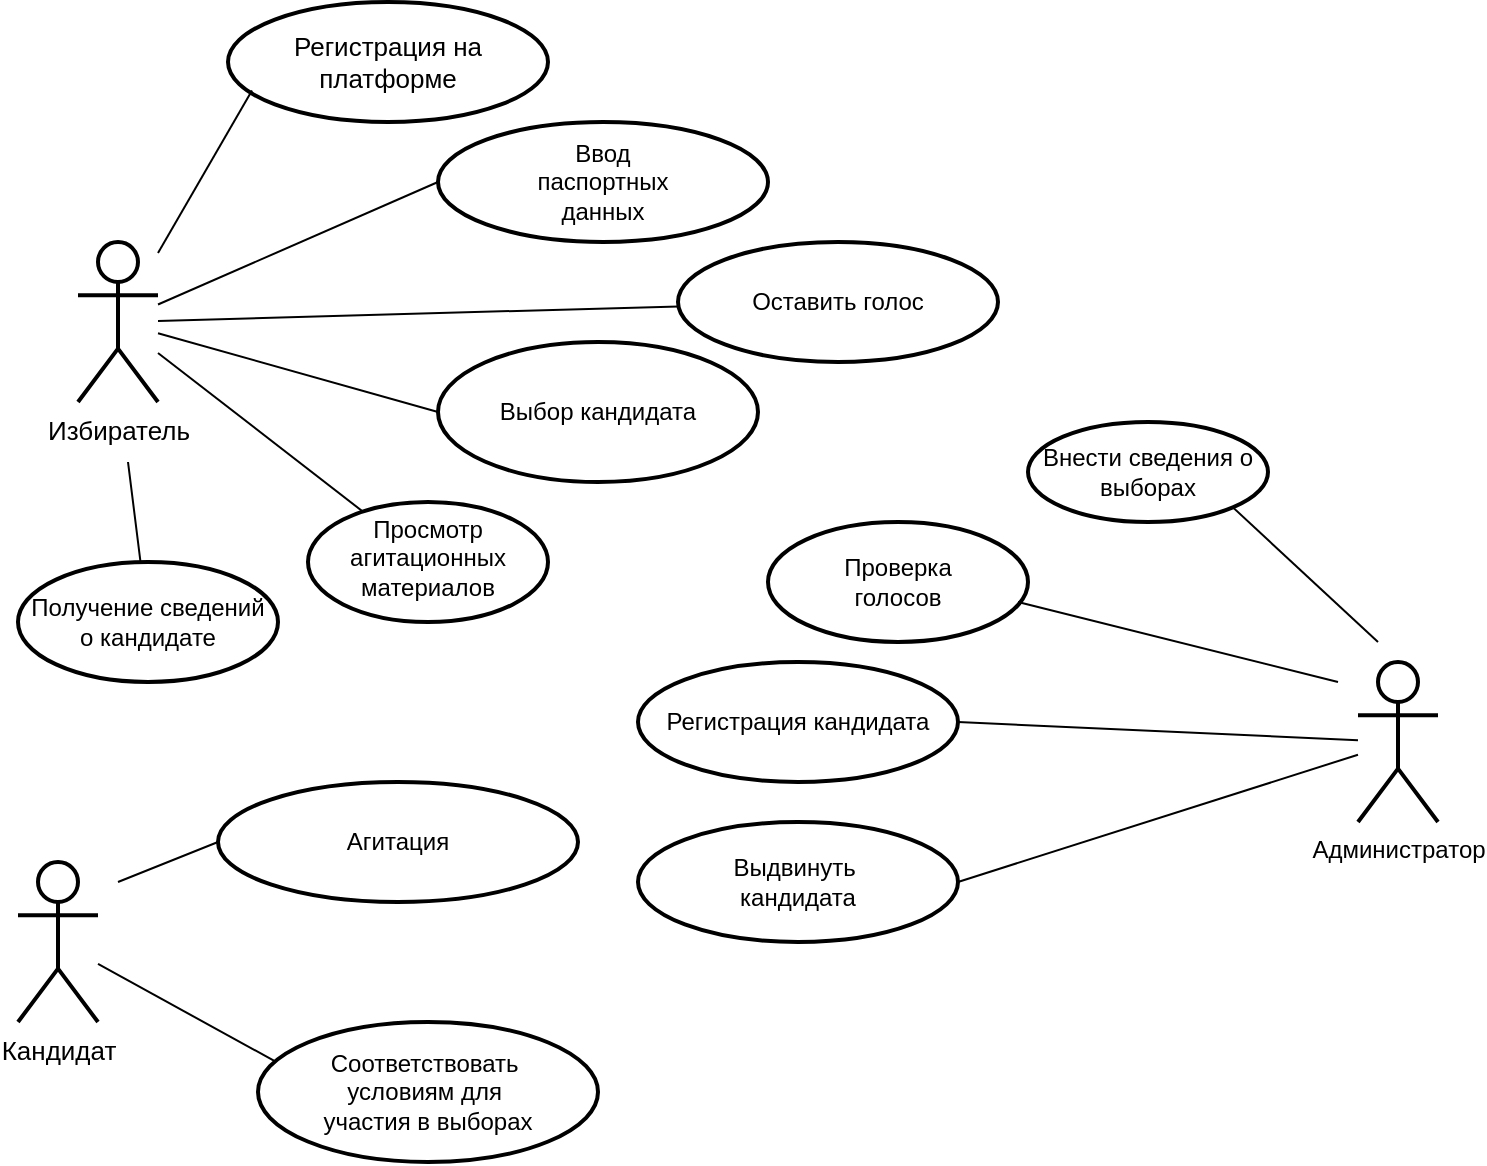<mxfile version="15.5.7" type="github">
  <diagram id="sKmiouq6wfwrjfkFn2ZE" name="Page-1">
    <mxGraphModel dx="1038" dy="617" grid="1" gridSize="10" guides="1" tooltips="1" connect="1" arrows="1" fold="1" page="1" pageScale="1" pageWidth="827" pageHeight="1169" math="0" shadow="0">
      <root>
        <mxCell id="0" />
        <mxCell id="1" parent="0" />
        <mxCell id="i96UvMzR9fySzyGJO5OX-3" value="" style="edgeStyle=none;orthogonalLoop=1;jettySize=auto;html=1;endArrow=none;" parent="1" source="BwjrDJ18q2-7UGY3h4X0-1" target="i96UvMzR9fySzyGJO5OX-2" edge="1">
          <mxGeometry relative="1" as="geometry" />
        </mxCell>
        <mxCell id="BwjrDJ18q2-7UGY3h4X0-1" value="&lt;font style=&quot;font-size: 13px&quot;&gt;Избиратель&lt;/font&gt;" style="shape=umlActor;verticalLabelPosition=bottom;verticalAlign=top;html=1;outlineConnect=0;rotation=0;strokeWidth=2;" parent="1" vertex="1">
          <mxGeometry x="60" y="140" width="40" height="80" as="geometry" />
        </mxCell>
        <mxCell id="BwjrDJ18q2-7UGY3h4X0-2" value="Администратор" style="shape=umlActor;verticalLabelPosition=bottom;verticalAlign=top;html=1;outlineConnect=0;strokeWidth=2;" parent="1" vertex="1">
          <mxGeometry x="700" y="350" width="40" height="80" as="geometry" />
        </mxCell>
        <mxCell id="BwjrDJ18q2-7UGY3h4X0-5" value="&lt;font style=&quot;font-size: 13px&quot;&gt;Кандидат&lt;/font&gt;" style="shape=umlActor;verticalLabelPosition=bottom;verticalAlign=top;html=1;outlineConnect=0;strokeWidth=2;" parent="1" vertex="1">
          <mxGeometry x="30" y="450" width="40" height="80" as="geometry" />
        </mxCell>
        <mxCell id="BwjrDJ18q2-7UGY3h4X0-8" value="&lt;font style=&quot;font-size: 13px&quot;&gt;Регистрация на&lt;br&gt;платформе&lt;/font&gt;" style="ellipse;whiteSpace=wrap;html=1;strokeWidth=2;" parent="1" vertex="1">
          <mxGeometry x="135" y="20" width="160" height="60" as="geometry" />
        </mxCell>
        <mxCell id="BwjrDJ18q2-7UGY3h4X0-12" value="Ввод&lt;br&gt;&lt;font&gt;паспортных&lt;br&gt;&lt;/font&gt;&lt;font&gt;данных&lt;/font&gt;" style="ellipse;whiteSpace=wrap;html=1;strokeWidth=2;" parent="1" vertex="1">
          <mxGeometry x="240" y="80" width="165" height="60" as="geometry" />
        </mxCell>
        <mxCell id="BwjrDJ18q2-7UGY3h4X0-13" value="Выбор кандидата" style="ellipse;whiteSpace=wrap;html=1;strokeWidth=2;" parent="1" vertex="1">
          <mxGeometry x="240" y="190" width="160" height="70" as="geometry" />
        </mxCell>
        <mxCell id="BwjrDJ18q2-7UGY3h4X0-15" value="Оставить голос" style="ellipse;whiteSpace=wrap;html=1;strokeWidth=2;" parent="1" vertex="1">
          <mxGeometry x="360" y="140" width="160" height="60" as="geometry" />
        </mxCell>
        <mxCell id="BwjrDJ18q2-7UGY3h4X0-20" value="" style="endArrow=none;html=1;entryX=0.075;entryY=0.737;entryDx=0;entryDy=0;entryPerimeter=0;" parent="1" source="BwjrDJ18q2-7UGY3h4X0-1" target="BwjrDJ18q2-7UGY3h4X0-8" edge="1">
          <mxGeometry width="50" height="50" relative="1" as="geometry">
            <mxPoint x="390" y="360" as="sourcePoint" />
            <mxPoint x="440" y="310" as="targetPoint" />
          </mxGeometry>
        </mxCell>
        <mxCell id="BwjrDJ18q2-7UGY3h4X0-21" value="" style="endArrow=none;html=1;entryX=0;entryY=0.5;entryDx=0;entryDy=0;" parent="1" source="BwjrDJ18q2-7UGY3h4X0-1" target="BwjrDJ18q2-7UGY3h4X0-12" edge="1">
          <mxGeometry width="50" height="50" relative="1" as="geometry">
            <mxPoint x="390" y="360" as="sourcePoint" />
            <mxPoint x="440" y="310" as="targetPoint" />
          </mxGeometry>
        </mxCell>
        <mxCell id="BwjrDJ18q2-7UGY3h4X0-22" value="" style="endArrow=none;html=1;entryX=0;entryY=0.5;entryDx=0;entryDy=0;" parent="1" source="BwjrDJ18q2-7UGY3h4X0-1" target="BwjrDJ18q2-7UGY3h4X0-13" edge="1">
          <mxGeometry width="50" height="50" relative="1" as="geometry">
            <mxPoint x="390" y="360" as="sourcePoint" />
            <mxPoint x="440" y="310" as="targetPoint" />
          </mxGeometry>
        </mxCell>
        <mxCell id="BwjrDJ18q2-7UGY3h4X0-23" value="" style="endArrow=none;html=1;" parent="1" source="BwjrDJ18q2-7UGY3h4X0-1" target="BwjrDJ18q2-7UGY3h4X0-15" edge="1">
          <mxGeometry width="50" height="50" relative="1" as="geometry">
            <mxPoint x="100" y="210" as="sourcePoint" />
            <mxPoint x="440" y="310" as="targetPoint" />
          </mxGeometry>
        </mxCell>
        <mxCell id="8icm1mPO7-sE5fEVjoN_-2" value="" style="edgeStyle=none;rounded=0;orthogonalLoop=1;jettySize=auto;html=1;endArrow=none;endFill=0;" parent="1" source="BwjrDJ18q2-7UGY3h4X0-24" edge="1">
          <mxGeometry relative="1" as="geometry">
            <mxPoint x="85" y="250" as="targetPoint" />
          </mxGeometry>
        </mxCell>
        <mxCell id="BwjrDJ18q2-7UGY3h4X0-24" value="Получение сведений&lt;br&gt;&lt;font&gt;о кандидате&lt;/font&gt;" style="ellipse;whiteSpace=wrap;html=1;strokeWidth=2;" parent="1" vertex="1">
          <mxGeometry x="30" y="300" width="130" height="60" as="geometry" />
        </mxCell>
        <mxCell id="BwjrDJ18q2-7UGY3h4X0-27" value="Регистрация кандидата" style="ellipse;whiteSpace=wrap;html=1;strokeWidth=2;" parent="1" vertex="1">
          <mxGeometry x="340" y="350" width="160" height="60" as="geometry" />
        </mxCell>
        <mxCell id="BwjrDJ18q2-7UGY3h4X0-28" value="Выдвинуть&amp;nbsp;&lt;br&gt;&lt;font&gt;кандидата&lt;/font&gt;" style="ellipse;whiteSpace=wrap;html=1;strokeWidth=2;" parent="1" vertex="1">
          <mxGeometry x="340" y="430" width="160" height="60" as="geometry" />
        </mxCell>
        <mxCell id="BwjrDJ18q2-7UGY3h4X0-29" value="" style="endArrow=none;html=1;entryX=1;entryY=0.5;entryDx=0;entryDy=0;" parent="1" source="BwjrDJ18q2-7UGY3h4X0-2" target="BwjrDJ18q2-7UGY3h4X0-27" edge="1">
          <mxGeometry width="50" height="50" relative="1" as="geometry">
            <mxPoint x="390" y="530" as="sourcePoint" />
            <mxPoint x="350" y="410" as="targetPoint" />
          </mxGeometry>
        </mxCell>
        <mxCell id="BwjrDJ18q2-7UGY3h4X0-30" value="" style="endArrow=none;html=1;entryX=1;entryY=0.5;entryDx=0;entryDy=0;" parent="1" source="BwjrDJ18q2-7UGY3h4X0-2" target="BwjrDJ18q2-7UGY3h4X0-28" edge="1">
          <mxGeometry width="50" height="50" relative="1" as="geometry">
            <mxPoint x="390" y="530" as="sourcePoint" />
            <mxPoint x="440" y="480" as="targetPoint" />
          </mxGeometry>
        </mxCell>
        <mxCell id="BwjrDJ18q2-7UGY3h4X0-31" value="Агитация" style="ellipse;whiteSpace=wrap;html=1;strokeWidth=2;" parent="1" vertex="1">
          <mxGeometry x="130" y="410" width="180" height="60" as="geometry" />
        </mxCell>
        <mxCell id="BwjrDJ18q2-7UGY3h4X0-32" value="" style="endArrow=none;html=1;entryX=0;entryY=0.5;entryDx=0;entryDy=0;" parent="1" target="BwjrDJ18q2-7UGY3h4X0-31" edge="1">
          <mxGeometry width="50" height="50" relative="1" as="geometry">
            <mxPoint x="80" y="460" as="sourcePoint" />
            <mxPoint x="440" y="480" as="targetPoint" />
          </mxGeometry>
        </mxCell>
        <mxCell id="BwjrDJ18q2-7UGY3h4X0-33" value="Соответствовать&amp;nbsp;&lt;br&gt;&lt;font&gt;условиям для&amp;nbsp;&lt;br&gt;&lt;/font&gt;&lt;font&gt;участия в выборах&lt;/font&gt;" style="ellipse;whiteSpace=wrap;html=1;strokeWidth=2;" parent="1" vertex="1">
          <mxGeometry x="150" y="530" width="170" height="70" as="geometry" />
        </mxCell>
        <mxCell id="BwjrDJ18q2-7UGY3h4X0-34" value="" style="endArrow=none;html=1;entryX=0.052;entryY=0.283;entryDx=0;entryDy=0;entryPerimeter=0;" parent="1" source="BwjrDJ18q2-7UGY3h4X0-5" target="BwjrDJ18q2-7UGY3h4X0-33" edge="1">
          <mxGeometry width="50" height="50" relative="1" as="geometry">
            <mxPoint x="390" y="530" as="sourcePoint" />
            <mxPoint x="440" y="480" as="targetPoint" />
          </mxGeometry>
        </mxCell>
        <mxCell id="i96UvMzR9fySzyGJO5OX-2" value="Просмотр агитационных материалов" style="ellipse;whiteSpace=wrap;html=1;verticalAlign=top;strokeWidth=2;" parent="1" vertex="1">
          <mxGeometry x="175" y="270" width="120" height="60" as="geometry" />
        </mxCell>
        <mxCell id="8icm1mPO7-sE5fEVjoN_-3" value="Проверка&lt;br&gt;&lt;font&gt;голосов&lt;/font&gt;" style="ellipse;whiteSpace=wrap;html=1;strokeWidth=2;" parent="1" vertex="1">
          <mxGeometry x="405" y="280" width="130" height="60" as="geometry" />
        </mxCell>
        <mxCell id="8icm1mPO7-sE5fEVjoN_-5" value="" style="endArrow=none;html=1;rounded=0;endFill=0;" parent="1" edge="1">
          <mxGeometry width="50" height="50" relative="1" as="geometry">
            <mxPoint x="690" y="360" as="sourcePoint" />
            <mxPoint x="530" y="320" as="targetPoint" />
          </mxGeometry>
        </mxCell>
        <mxCell id="8icm1mPO7-sE5fEVjoN_-6" value="Внести сведения о&lt;br&gt;выборах" style="ellipse;whiteSpace=wrap;html=1;strokeWidth=2;" parent="1" vertex="1">
          <mxGeometry x="535" y="230" width="120" height="50" as="geometry" />
        </mxCell>
        <mxCell id="8icm1mPO7-sE5fEVjoN_-7" value="" style="endArrow=none;html=1;rounded=0;entryX=1;entryY=1;entryDx=0;entryDy=0;endFill=0;" parent="1" target="8icm1mPO7-sE5fEVjoN_-6" edge="1">
          <mxGeometry width="50" height="50" relative="1" as="geometry">
            <mxPoint x="710" y="340" as="sourcePoint" />
            <mxPoint x="440" y="290" as="targetPoint" />
          </mxGeometry>
        </mxCell>
      </root>
    </mxGraphModel>
  </diagram>
</mxfile>
